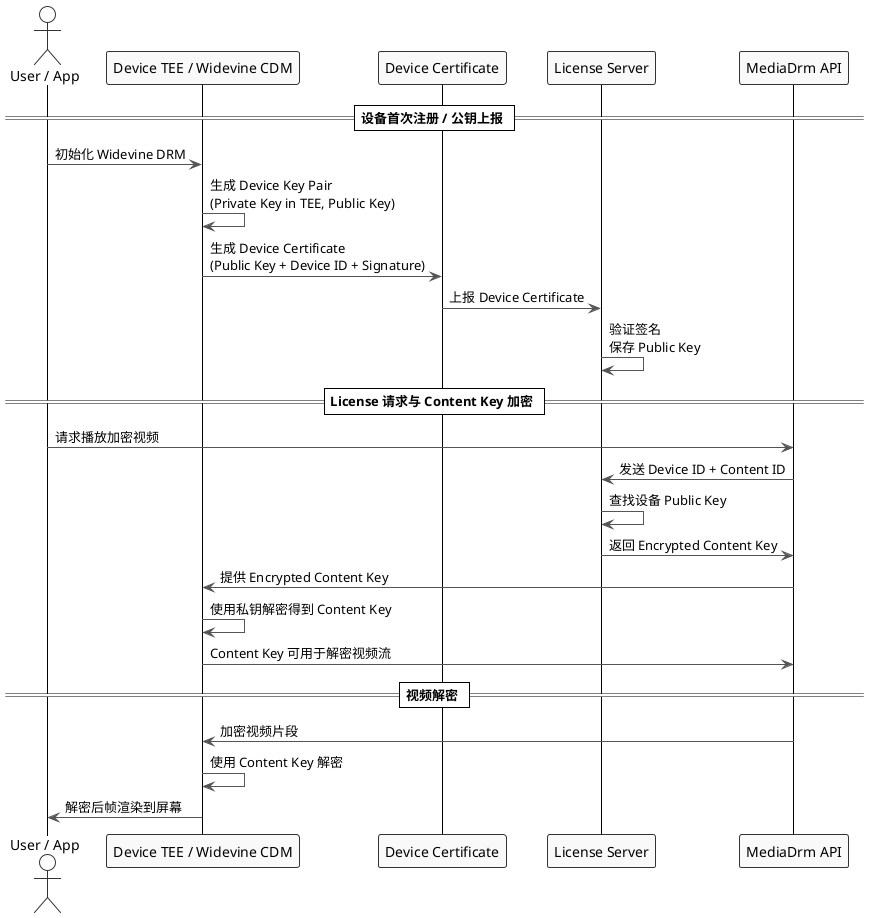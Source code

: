 @startuml
!theme plain
skinparam sequenceArrowColor #555555
skinparam actorBorderColor #333333
skinparam participantBorderColor #333333
skinparam participantBackgroundColor #f9f9f9

actor User as "User / App"

participant TEE as "Device TEE / Widevine CDM"
participant DeviceCert as "Device Certificate"
participant LicenseServer as "License Server"
participant MediaDrm as "MediaDrm API"

== 设备首次注册 / 公钥上报 ==
User -> TEE: 初始化 Widevine DRM
TEE -> TEE: 生成 Device Key Pair\n(Private Key in TEE, Public Key)
TEE -> DeviceCert: 生成 Device Certificate\n(Public Key + Device ID + Signature)
DeviceCert -> LicenseServer: 上报 Device Certificate
LicenseServer -> LicenseServer: 验证签名\n保存 Public Key

== License 请求与 Content Key 加密 ==
User -> MediaDrm: 请求播放加密视频
MediaDrm -> LicenseServer: 发送 Device ID + Content ID
LicenseServer -> LicenseServer: 查找设备 Public Key
LicenseServer -> MediaDrm: 返回 Encrypted Content Key
MediaDrm -> TEE: 提供 Encrypted Content Key
TEE -> TEE: 使用私钥解密得到 Content Key
TEE -> MediaDrm: Content Key 可用于解密视频流

== 视频解密 ==
MediaDrm -> TEE: 加密视频片段
TEE -> TEE: 使用 Content Key 解密
TEE -> User: 解密后帧渲染到屏幕

@enduml
